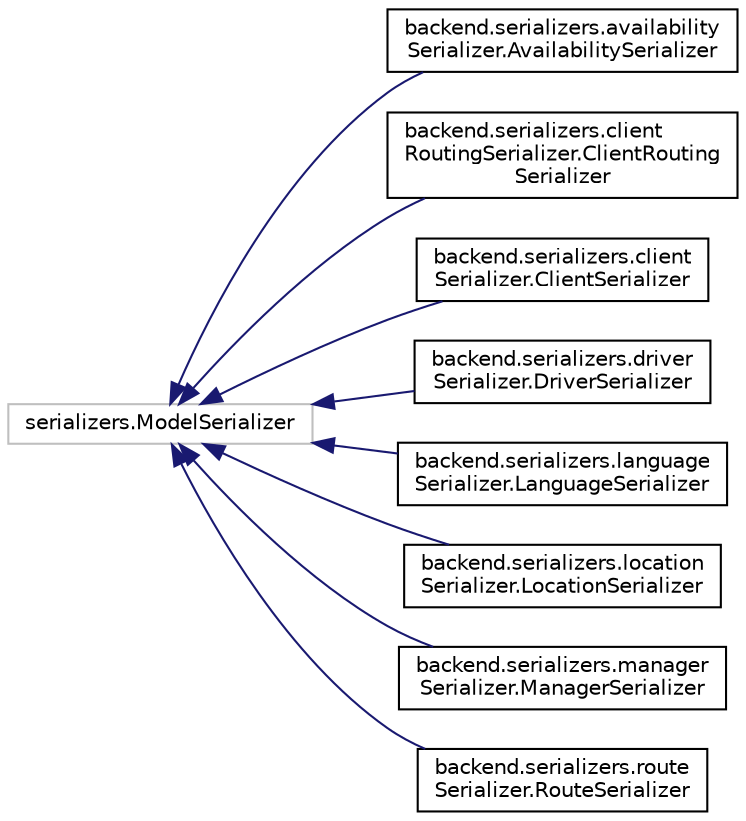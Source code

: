 digraph "Graphical Class Hierarchy"
{
 // LATEX_PDF_SIZE
  edge [fontname="Helvetica",fontsize="10",labelfontname="Helvetica",labelfontsize="10"];
  node [fontname="Helvetica",fontsize="10",shape=record];
  rankdir="LR";
  Node2328 [label="serializers.ModelSerializer",height=0.2,width=0.4,color="grey75", fillcolor="white", style="filled",tooltip=" "];
  Node2328 -> Node0 [dir="back",color="midnightblue",fontsize="10",style="solid",fontname="Helvetica"];
  Node0 [label="backend.serializers.availability\lSerializer.AvailabilitySerializer",height=0.2,width=0.4,color="black", fillcolor="white", style="filled",URL="$classbackend_1_1serializers_1_1availability_serializer_1_1_availability_serializer.html",tooltip=" "];
  Node2328 -> Node2330 [dir="back",color="midnightblue",fontsize="10",style="solid",fontname="Helvetica"];
  Node2330 [label="backend.serializers.client\lRoutingSerializer.ClientRouting\lSerializer",height=0.2,width=0.4,color="black", fillcolor="white", style="filled",URL="$classbackend_1_1serializers_1_1client_routing_serializer_1_1_client_routing_serializer.html",tooltip=" "];
  Node2328 -> Node2331 [dir="back",color="midnightblue",fontsize="10",style="solid",fontname="Helvetica"];
  Node2331 [label="backend.serializers.client\lSerializer.ClientSerializer",height=0.2,width=0.4,color="black", fillcolor="white", style="filled",URL="$classbackend_1_1serializers_1_1client_serializer_1_1_client_serializer.html",tooltip=" "];
  Node2328 -> Node2332 [dir="back",color="midnightblue",fontsize="10",style="solid",fontname="Helvetica"];
  Node2332 [label="backend.serializers.driver\lSerializer.DriverSerializer",height=0.2,width=0.4,color="black", fillcolor="white", style="filled",URL="$classbackend_1_1serializers_1_1driver_serializer_1_1_driver_serializer.html",tooltip=" "];
  Node2328 -> Node2333 [dir="back",color="midnightblue",fontsize="10",style="solid",fontname="Helvetica"];
  Node2333 [label="backend.serializers.language\lSerializer.LanguageSerializer",height=0.2,width=0.4,color="black", fillcolor="white", style="filled",URL="$classbackend_1_1serializers_1_1language_serializer_1_1_language_serializer.html",tooltip=" "];
  Node2328 -> Node2334 [dir="back",color="midnightblue",fontsize="10",style="solid",fontname="Helvetica"];
  Node2334 [label="backend.serializers.location\lSerializer.LocationSerializer",height=0.2,width=0.4,color="black", fillcolor="white", style="filled",URL="$classbackend_1_1serializers_1_1location_serializer_1_1_location_serializer.html",tooltip=" "];
  Node2328 -> Node2335 [dir="back",color="midnightblue",fontsize="10",style="solid",fontname="Helvetica"];
  Node2335 [label="backend.serializers.manager\lSerializer.ManagerSerializer",height=0.2,width=0.4,color="black", fillcolor="white", style="filled",URL="$classbackend_1_1serializers_1_1manager_serializer_1_1_manager_serializer.html",tooltip=" "];
  Node2328 -> Node2336 [dir="back",color="midnightblue",fontsize="10",style="solid",fontname="Helvetica"];
  Node2336 [label="backend.serializers.route\lSerializer.RouteSerializer",height=0.2,width=0.4,color="black", fillcolor="white", style="filled",URL="$classbackend_1_1serializers_1_1route_serializer_1_1_route_serializer.html",tooltip=" "];
}
